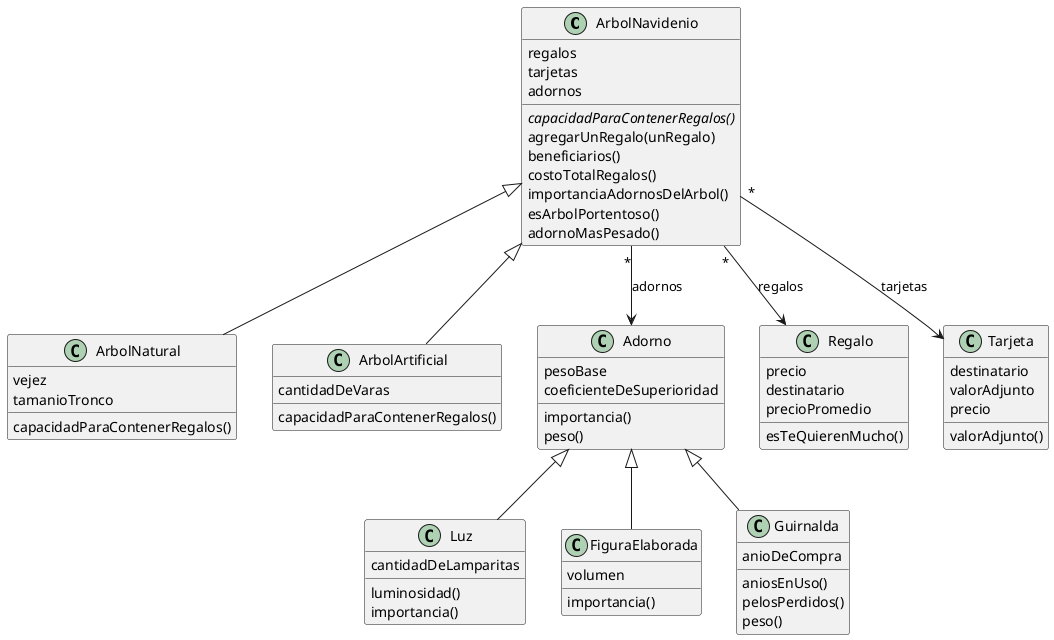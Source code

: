 @startuml DiagramaDeClases

class ArbolNavidenio {
    regalos
    tarjetas
    adornos

    {abstract} capacidadParaContenerRegalos()
    agregarUnRegalo(unRegalo)
    beneficiarios()
    costoTotalRegalos()
    importanciaAdornosDelArbol()
    esArbolPortentoso()
    adornoMasPesado()
}

class ArbolNatural extends ArbolNavidenio {
    vejez
    tamanioTronco
    capacidadParaContenerRegalos()
}

class ArbolArtificial extends ArbolNavidenio {
    cantidadDeVaras
    capacidadParaContenerRegalos()
}

class Adorno {
    pesoBase
    coeficienteDeSuperioridad
    importancia()
    peso()
}

class Luz extends Adorno {
    cantidadDeLamparitas
    luminosidad()
    importancia()
}

class FiguraElaborada extends Adorno {
    volumen
    importancia()
}

class Guirnalda extends Adorno {
    anioDeCompra
    aniosEnUso()
    pelosPerdidos()
    peso()
}

class Regalo {
    precio
    destinatario
    precioPromedio
    esTeQuierenMucho()
}

class Tarjeta {
    destinatario
    valorAdjunto
    precio
    valorAdjunto()
    

}

ArbolNavidenio "*" --> Adorno : adornos
ArbolNavidenio "*" --> Regalo : regalos
ArbolNavidenio "*" --> Tarjeta : tarjetas
@enduml